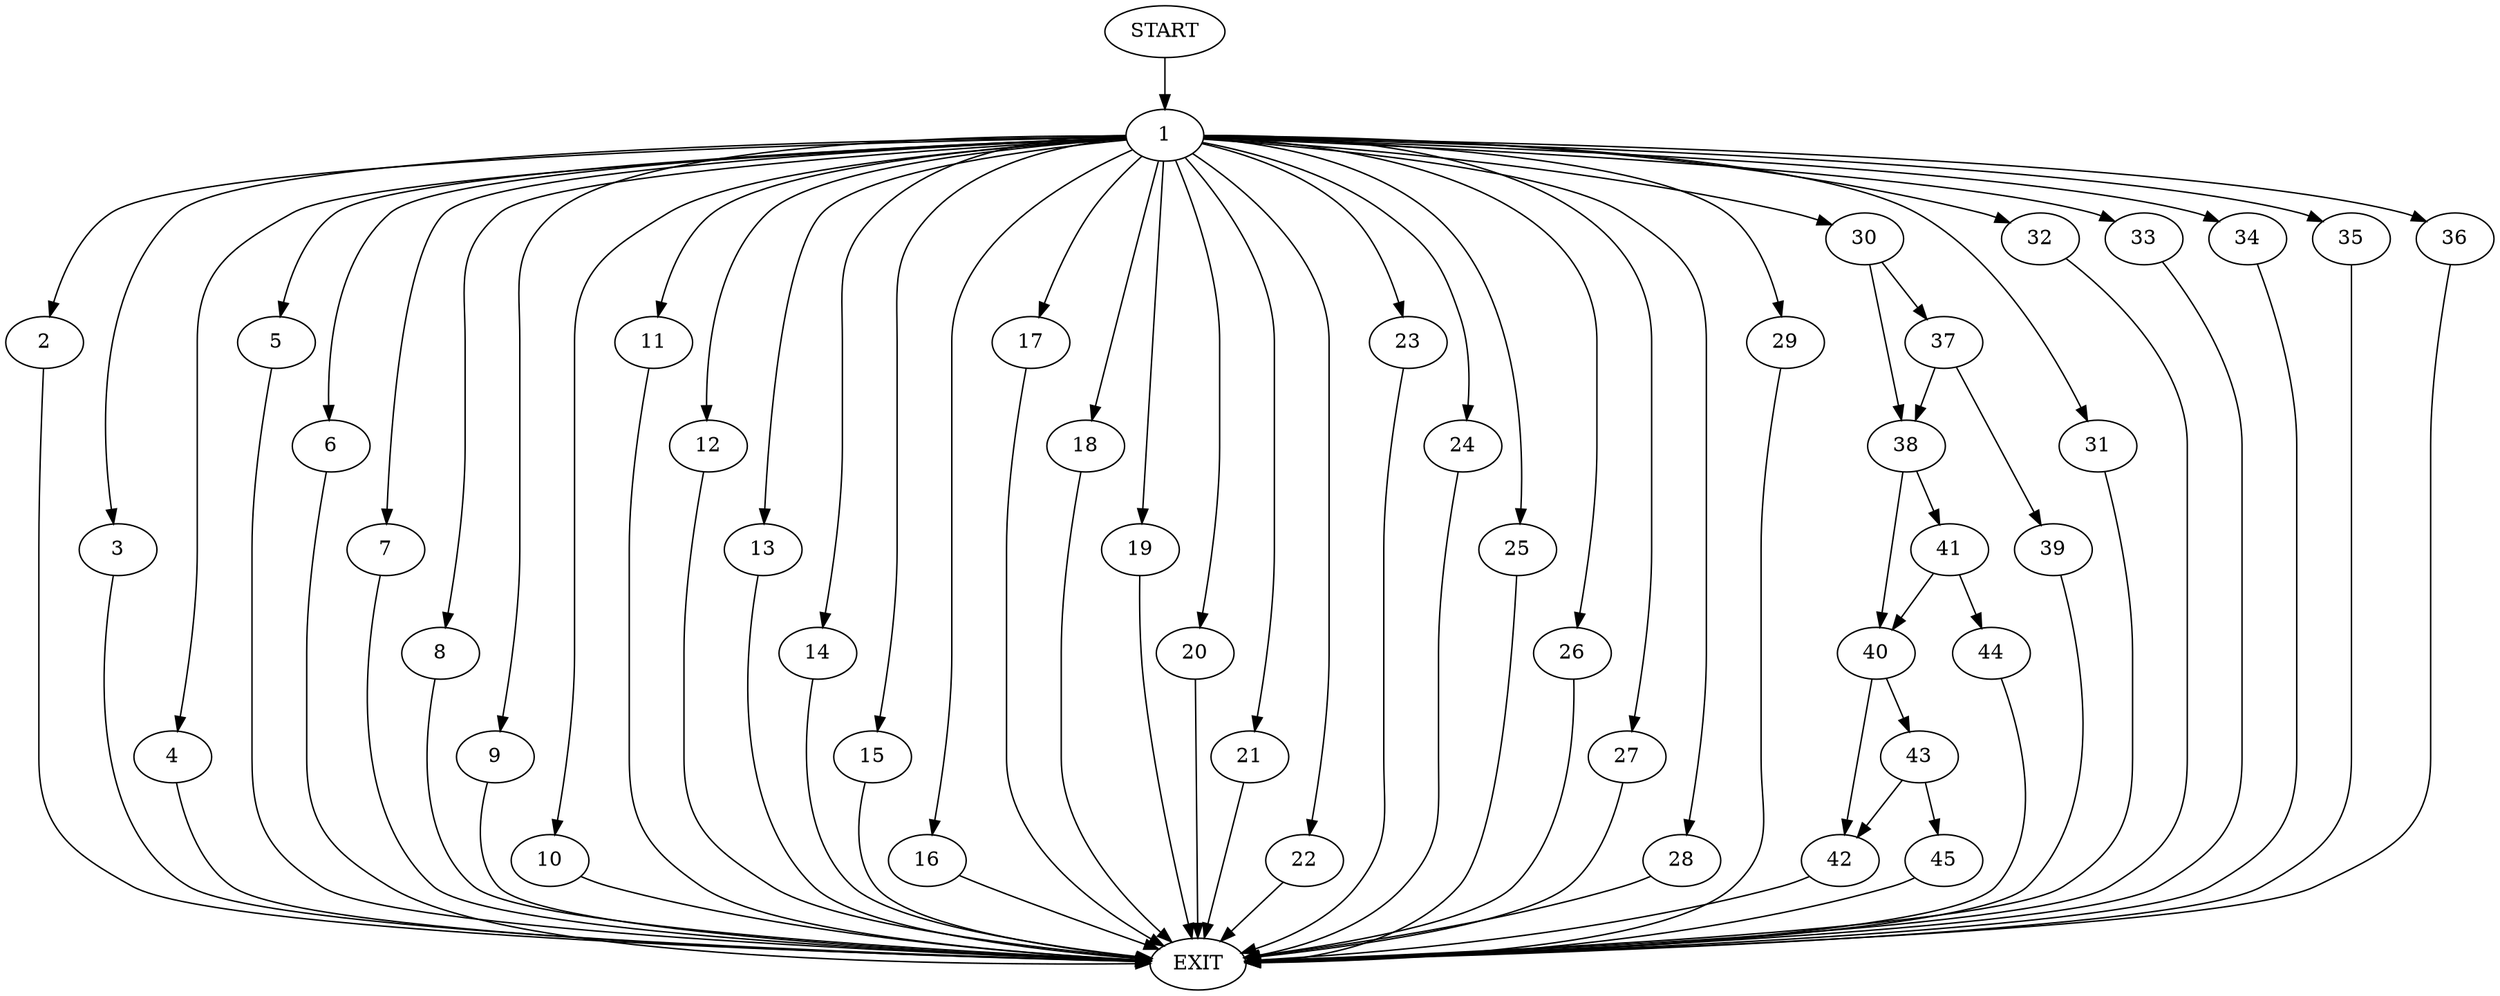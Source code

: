 digraph {
0 [label="START"]
46 [label="EXIT"]
0 -> 1
1 -> 2
1 -> 3
1 -> 4
1 -> 5
1 -> 6
1 -> 7
1 -> 8
1 -> 9
1 -> 10
1 -> 11
1 -> 12
1 -> 13
1 -> 14
1 -> 15
1 -> 16
1 -> 17
1 -> 18
1 -> 19
1 -> 20
1 -> 21
1 -> 22
1 -> 23
1 -> 24
1 -> 25
1 -> 26
1 -> 27
1 -> 28
1 -> 29
1 -> 30
1 -> 31
1 -> 32
1 -> 33
1 -> 34
1 -> 35
1 -> 36
26 -> 46
24 -> 46
25 -> 46
6 -> 46
29 -> 46
30 -> 37
30 -> 38
33 -> 46
27 -> 46
15 -> 46
18 -> 46
31 -> 46
34 -> 46
35 -> 46
16 -> 46
28 -> 46
2 -> 46
7 -> 46
12 -> 46
23 -> 46
5 -> 46
22 -> 46
20 -> 46
3 -> 46
10 -> 46
21 -> 46
14 -> 46
32 -> 46
9 -> 46
19 -> 46
11 -> 46
4 -> 46
36 -> 46
8 -> 46
13 -> 46
17 -> 46
37 -> 39
37 -> 38
38 -> 40
38 -> 41
39 -> 46
40 -> 42
40 -> 43
41 -> 44
41 -> 40
44 -> 46
43 -> 45
43 -> 42
42 -> 46
45 -> 46
}
